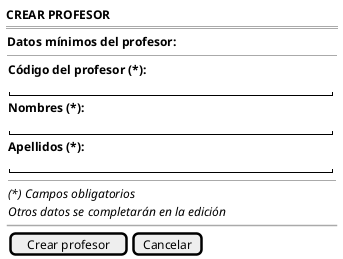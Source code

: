 @startsalt crearProfesor-wireframe
{
    <b>CREAR PROFESOR</b>
    ===
    {
        <b>Datos mínimos del profesor:</b>
        --
        {
            <b>Código del profesor (*):</b>
            "                                        "
            <b>Nombres (*):</b>
            "                                        "
            <b>Apellidos (*):</b>
            "                                        "
            --
            <i>(*) Campos obligatorios</i>
            <i>Otros datos se completarán en la edición</i>
        }

        ~~

        {[Crear profesor] | [Cancelar]}
    }
}
@endsalt